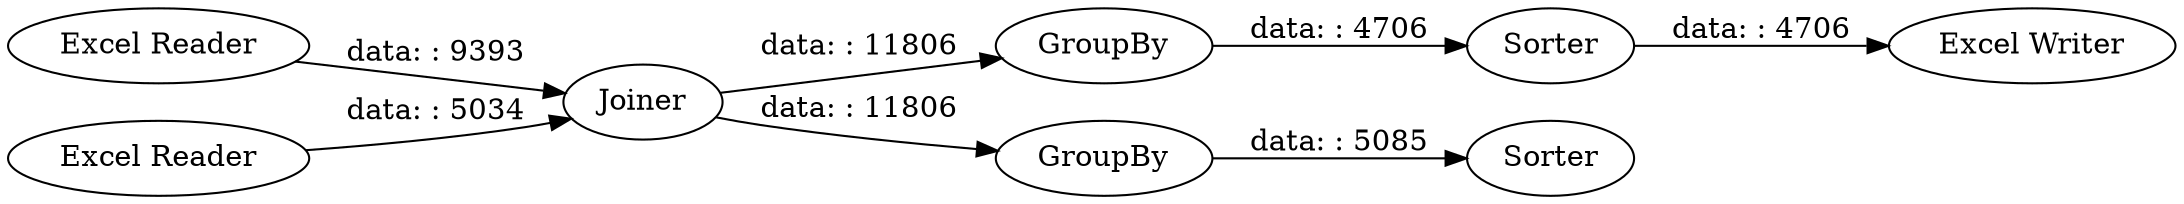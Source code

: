 digraph {
	"4636076009205603432_7" [label=Joiner]
	"4636076009205603432_1" [label="Excel Reader"]
	"4636076009205603432_10" [label=Sorter]
	"4636076009205603432_2" [label="Excel Reader"]
	"4636076009205603432_5" [label=Sorter]
	"4636076009205603432_8" [label=GroupBy]
	"4636076009205603432_9" [label=GroupBy]
	"4636076009205603432_11" [label="Excel Writer"]
	"4636076009205603432_7" -> "4636076009205603432_8" [label="data: : 11806"]
	"4636076009205603432_1" -> "4636076009205603432_7" [label="data: : 9393"]
	"4636076009205603432_5" -> "4636076009205603432_11" [label="data: : 4706"]
	"4636076009205603432_8" -> "4636076009205603432_5" [label="data: : 4706"]
	"4636076009205603432_7" -> "4636076009205603432_9" [label="data: : 11806"]
	"4636076009205603432_9" -> "4636076009205603432_10" [label="data: : 5085"]
	"4636076009205603432_2" -> "4636076009205603432_7" [label="data: : 5034"]
	rankdir=LR
}
